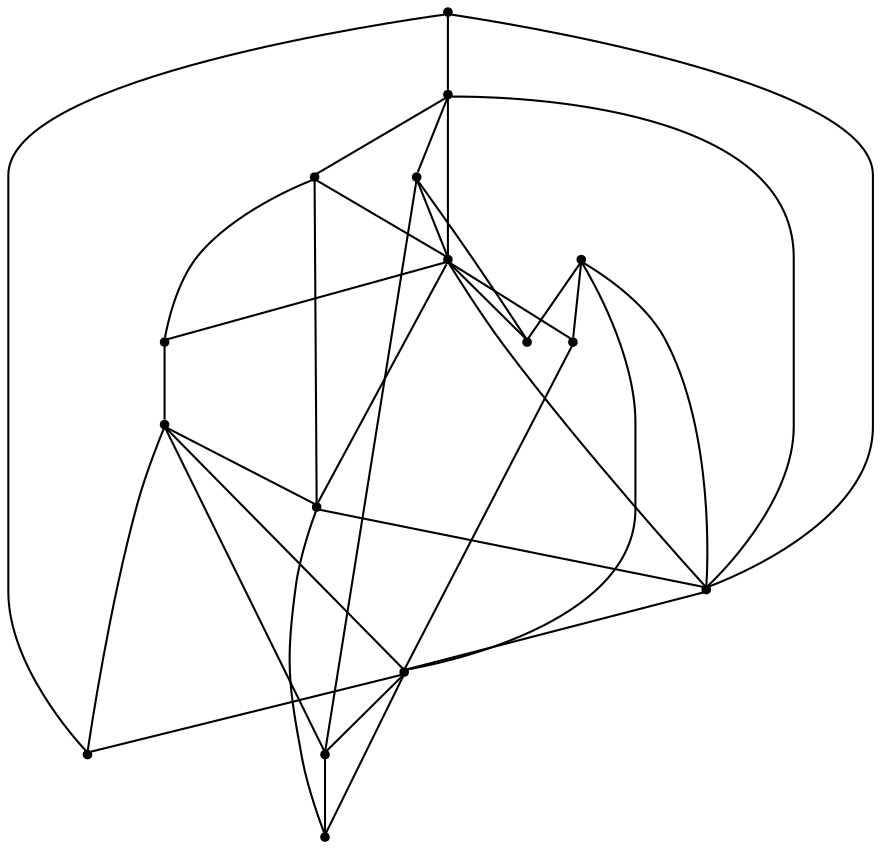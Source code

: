 graph {
  node [shape=point,comment="{\"directed\":false,\"doi\":\"10.4230/LIPIcs.GD.2024.16\",\"figure\":\"3 (2)\"}"]

  v0 [pos="2020.2552710437258,728.8646241212637"]
  v1 [pos="1812.3164534878595,831.8075147208102"]
  v2 [pos="1642.1845780406893,675.3189904667506"]
  v3 [pos="1802.179409580763,677.3553483929256"]
  v4 [pos="1698.8952455869485,552.9527498115332"]
  v5 [pos="1944.6411324431185,738.0069988846128"]
  v6 [pos="1831.220051733815,766.6626345520267"]
  v7 [pos="1925.7376613887702,804.4606290876516"]
  v8 [pos="1670.4311629896108,496.0618889830547"]
  v9 [pos="1857.3116292809125,603.6114449124088"]
  v10 [pos="1547.666968385734,558.7735493663389"]
  v11 [pos="1727.6522504558084,813.777977530682"]
  v12 [pos="1821.5508185582244,455.8637206539414"]
  v13 [pos="1604.3775087403858,577.6726141884881"]
  v14 [pos="1717.7987166412968,634.3695543327267"]
  v15 [pos="1755.6059131332074,455.8637206539414"]

  v0 -- v1 [id="-1",pos="2020.2552710437258,728.8646241212637 1812.3164534878595,831.8075147208102 1812.3164534878595,831.8075147208102 1812.3164534878595,831.8075147208102"]
  v10 -- v13 [id="-2",pos="1547.666968385734,558.7735493663389 1604.3775087403858,577.6726141884881 1604.3775087403858,577.6726141884881 1604.3775087403858,577.6726141884881"]
  v10 -- v1 [id="-3",pos="1547.666968385734,558.7735493663389 1812.3164534878595,831.8075147208102 1812.3164534878595,831.8075147208102 1812.3164534878595,831.8075147208102"]
  v10 -- v9 [id="-4",pos="1547.666968385734,558.7735493663389 1857.3116292809125,603.6114449124088 1857.3116292809125,603.6114449124088 1857.3116292809125,603.6114449124088"]
  v13 -- v4 [id="-5",pos="1604.3775087403858,577.6726141884881 1698.8952455869485,552.9527498115332 1698.8952455869485,552.9527498115332 1698.8952455869485,552.9527498115332"]
  v13 -- v2 [id="-7",pos="1604.3775087403858,577.6726141884881 1642.1845780406893,675.3189904667506 1642.1845780406893,675.3189904667506 1642.1845780406893,675.3189904667506"]
  v13 -- v1 [id="-8",pos="1604.3775087403858,577.6726141884881 1812.3164534878595,831.8075147208102 1812.3164534878595,831.8075147208102 1812.3164534878595,831.8075147208102"]
  v13 -- v8 [id="-9",pos="1604.3775087403858,577.6726141884881 1670.4311629896108,496.0618889830547 1670.4311629896108,496.0618889830547 1670.4311629896108,496.0618889830547"]
  v2 -- v4 [id="-10",pos="1642.1845780406893,675.3189904667506 1698.8952455869485,552.9527498115332 1698.8952455869485,552.9527498115332 1698.8952455869485,552.9527498115332"]
  v2 -- v14 [id="-12",pos="1642.1845780406893,675.3189904667506 1717.7987166412968,634.3695543327267 1717.7987166412968,634.3695543327267 1717.7987166412968,634.3695543327267"]
  v2 -- v0 [id="-13",pos="1642.1845780406893,675.3189904667506 2020.2552710437258,728.8646241212637 2020.2552710437258,728.8646241212637 2020.2552710437258,728.8646241212637"]
  v8 -- v15 [id="-14",pos="1670.4311629896108,496.0618889830547 1755.6059131332074,455.8637206539414 1755.6059131332074,455.8637206539414 1755.6059131332074,455.8637206539414"]
  v8 -- v4 [id="-15",pos="1670.4311629896108,496.0618889830547 1698.8952455869485,552.9527498115332 1698.8952455869485,552.9527498115332 1698.8952455869485,552.9527498115332"]
  v8 -- v7 [id="-17",pos="1670.4311629896108,496.0618889830547 1925.7376613887702,804.4606290876516 1925.7376613887702,804.4606290876516 1925.7376613887702,804.4606290876516"]
  v4 -- v0 [id="-18",pos="1698.8952455869485,552.9527498115332 2020.2552710437258,728.8646241212637 2020.2552710437258,728.8646241212637 2020.2552710437258,728.8646241212637"]
  v4 -- v14 [id="-19",pos="1698.8952455869485,552.9527498115332 1717.7987166412968,634.3695543327267 1717.7987166412968,634.3695543327267 1717.7987166412968,634.3695543327267"]
  v4 -- v12 [id="-20",pos="1698.8952455869485,552.9527498115332 1821.5508185582244,455.8637206539414 1821.5508185582244,455.8637206539414 1821.5508185582244,455.8637206539414"]
  v4 -- v15 [id="-23",pos="1698.8952455869485,552.9527498115332 1755.6059131332074,455.8637206539414 1755.6059131332074,455.8637206539414 1755.6059131332074,455.8637206539414"]
  v4 -- v1 [id="-25",pos="1698.8952455869485,552.9527498115332 1812.3164534878595,831.8075147208102 1812.3164534878595,831.8075147208102 1812.3164534878595,831.8075147208102"]
  v14 -- v3 [id="-27",pos="1717.7987166412968,634.3695543327267 1802.179409580763,677.3553483929256 1802.179409580763,677.3553483929256 1802.179409580763,677.3553483929256"]
  v11 -- v15 [id="-29",pos="1727.6522504558084,813.777977530682 1755.6059131332074,455.8637206539414 1755.6059131332074,455.8637206539414 1755.6059131332074,455.8637206539414"]
  v11 -- v1 [id="-30",pos="1727.6522504558084,813.777977530682 1812.3164534878595,831.8075147208102 1812.3164534878595,831.8075147208102 1812.3164534878595,831.8075147208102"]
  v11 -- v6 [id="-31",pos="1727.6522504558084,813.777977530682 1831.220051733815,766.6626345520267 1831.220051733815,766.6626345520267 1831.220051733815,766.6626345520267"]
  v11 -- v12 [id="-32",pos="1727.6522504558084,813.777977530682 1821.5508185582244,455.8637206539414 1821.5508185582244,455.8637206539414 1821.5508185582244,455.8637206539414"]
  v3 -- v0 [id="-36",pos="1802.179409580763,677.3553483929256 2020.2552710437258,728.8646241212637 2020.2552710437258,728.8646241212637 2020.2552710437258,728.8646241212637"]
  v3 -- v7 [id="-38",pos="1802.179409580763,677.3553483929256 1925.7376613887702,804.4606290876516 1925.7376613887702,804.4606290876516 1925.7376613887702,804.4606290876516"]
  v3 -- v9 [id="-39",pos="1802.179409580763,677.3553483929256 1857.3116292809125,603.6114449124088 1857.3116292809125,603.6114449124088 1857.3116292809125,603.6114449124088"]
  v3 -- v6 [id="-40",pos="1802.179409580763,677.3553483929256 1831.220051733815,766.6626345520267 1831.220051733815,766.6626345520267 1831.220051733815,766.6626345520267"]
  v1 -- v6 [id="-42",pos="1812.3164534878595,831.8075147208102 1831.220051733815,766.6626345520267 1831.220051733815,766.6626345520267 1831.220051733815,766.6626345520267"]
  v12 -- v6 [id="-48",pos="1821.5508185582244,455.8637206539414 1831.220051733815,766.6626345520267 1831.220051733815,766.6626345520267 1831.220051733815,766.6626345520267"]
  v6 -- v5 [id="-52",pos="1831.220051733815,766.6626345520267 1944.6411324431185,738.0069988846128 1944.6411324431185,738.0069988846128 1944.6411324431185,738.0069988846128"]
  v6 -- v9 [id="-54",pos="1831.220051733815,766.6626345520267 1857.3116292809125,603.6114449124088 1857.3116292809125,603.6114449124088 1857.3116292809125,603.6114449124088"]
  v6 -- v7 [id="-55",pos="1831.220051733815,766.6626345520267 1925.7376613887702,804.4606290876516 1925.7376613887702,804.4606290876516 1925.7376613887702,804.4606290876516"]
  v7 -- v5 [id="-60",pos="1925.7376613887702,804.4606290876516 1944.6411324431185,738.0069988846128 1944.6411324431185,738.0069988846128 1944.6411324431185,738.0069988846128"]
  v5 -- v0 [id="-64",pos="1944.6411324431185,738.0069988846128 2020.2552710437258,728.8646241212637 2020.2552710437258,728.8646241212637 2020.2552710437258,728.8646241212637"]
}